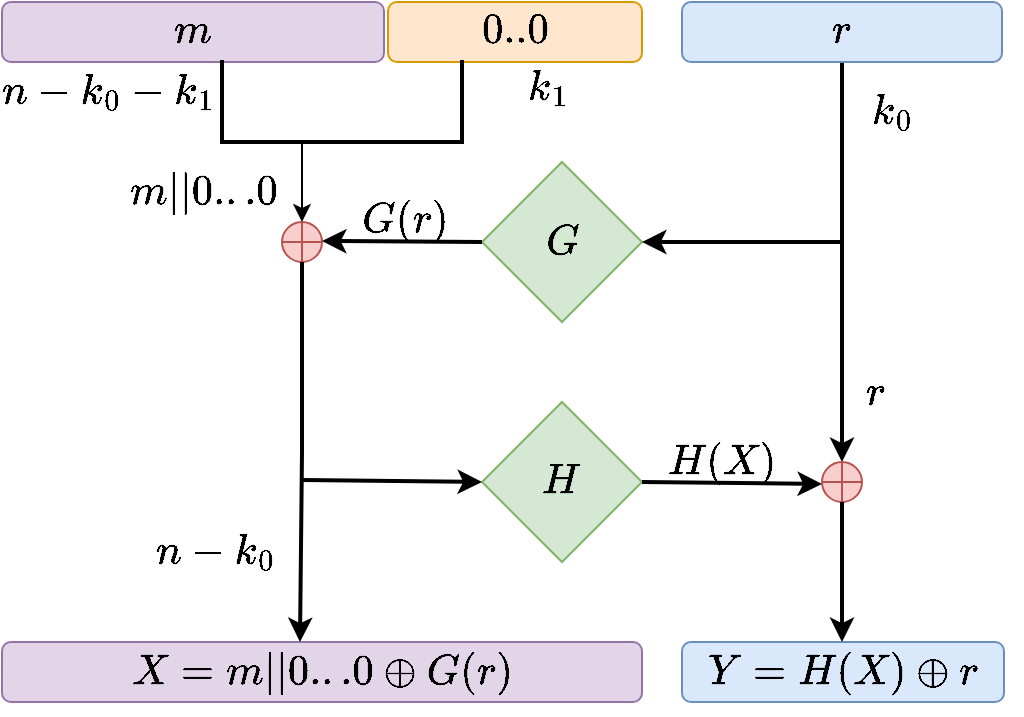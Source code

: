 <mxfile version="28.1.1">
  <diagram name="Page-1" id="3ycK_r2oNpsGJjltLsL_">
    <mxGraphModel dx="1426" dy="874" grid="1" gridSize="10" guides="1" tooltips="1" connect="1" arrows="1" fold="1" page="1" pageScale="1" pageWidth="827" pageHeight="1169" math="1" shadow="0">
      <root>
        <mxCell id="0" />
        <mxCell id="1" parent="0" />
        <mxCell id="BXDDLQ83dzlflyOV_idQ-2" value="&lt;font style=&quot;font-size: 18px;&quot;&gt;$$m$$&lt;/font&gt;" style="rounded=1;whiteSpace=wrap;html=1;fillColor=#e1d5e7;strokeColor=#9673a6;" vertex="1" parent="1">
          <mxGeometry x="120" y="600" width="191" height="30" as="geometry" />
        </mxCell>
        <mxCell id="BXDDLQ83dzlflyOV_idQ-3" value="&lt;font style=&quot;font-size: 18px;&quot;&gt;$$0..0$$&lt;/font&gt;" style="rounded=1;whiteSpace=wrap;html=1;fillColor=#ffe6cc;strokeColor=#d79b00;" vertex="1" parent="1">
          <mxGeometry x="313" y="600" width="127" height="30" as="geometry" />
        </mxCell>
        <mxCell id="BXDDLQ83dzlflyOV_idQ-11" style="edgeStyle=orthogonalEdgeStyle;rounded=0;orthogonalLoop=1;jettySize=auto;html=1;exitX=0.5;exitY=1;exitDx=0;exitDy=0;strokeWidth=2;" edge="1" parent="1" source="BXDDLQ83dzlflyOV_idQ-4" target="BXDDLQ83dzlflyOV_idQ-12">
          <mxGeometry relative="1" as="geometry">
            <mxPoint x="540" y="840" as="targetPoint" />
          </mxGeometry>
        </mxCell>
        <mxCell id="BXDDLQ83dzlflyOV_idQ-4" value="&lt;font style=&quot;font-size: 18px;&quot;&gt;&lt;b&gt;$$r$$&lt;/b&gt;&lt;/font&gt;" style="rounded=1;whiteSpace=wrap;html=1;fillColor=#dae8fc;strokeColor=#6c8ebf;" vertex="1" parent="1">
          <mxGeometry x="460" y="600" width="160" height="30" as="geometry" />
        </mxCell>
        <mxCell id="BXDDLQ83dzlflyOV_idQ-7" value="&lt;b&gt;&lt;font style=&quot;font-size: 18px;&quot;&gt;$$G$$&lt;/font&gt;&lt;/b&gt;" style="rhombus;whiteSpace=wrap;html=1;fillColor=#d5e8d4;strokeColor=#82b366;" vertex="1" parent="1">
          <mxGeometry x="360" y="680" width="80" height="80" as="geometry" />
        </mxCell>
        <mxCell id="BXDDLQ83dzlflyOV_idQ-8" value="&lt;font style=&quot;font-size: 18px;&quot;&gt;$$H$$&lt;/font&gt;" style="rhombus;whiteSpace=wrap;html=1;fillColor=#d5e8d4;strokeColor=#82b366;" vertex="1" parent="1">
          <mxGeometry x="360" y="800" width="80" height="80" as="geometry" />
        </mxCell>
        <mxCell id="BXDDLQ83dzlflyOV_idQ-9" value="&lt;font style=&quot;font-size: 18px;&quot;&gt;&lt;b&gt;$$X=m||0...0 \oplus G(r)$$&lt;/b&gt;&lt;/font&gt;" style="rounded=1;whiteSpace=wrap;html=1;fillColor=#e1d5e7;strokeColor=#9673a6;" vertex="1" parent="1">
          <mxGeometry x="120" y="920" width="320" height="30" as="geometry" />
        </mxCell>
        <mxCell id="BXDDLQ83dzlflyOV_idQ-10" value="&lt;b&gt;&lt;font style=&quot;font-size: 18px;&quot;&gt;$$Y=H(X) \oplus r$$&lt;/font&gt;&lt;/b&gt;" style="rounded=1;whiteSpace=wrap;html=1;fillColor=#dae8fc;strokeColor=#6c8ebf;" vertex="1" parent="1">
          <mxGeometry x="460" y="920" width="161" height="30" as="geometry" />
        </mxCell>
        <mxCell id="BXDDLQ83dzlflyOV_idQ-12" value="" style="shape=orEllipse;perimeter=ellipsePerimeter;whiteSpace=wrap;html=1;backgroundOutline=1;fillColor=#f8cecc;strokeColor=#b85450;" vertex="1" parent="1">
          <mxGeometry x="530" y="830" width="20" height="20" as="geometry" />
        </mxCell>
        <mxCell id="BXDDLQ83dzlflyOV_idQ-14" style="edgeStyle=orthogonalEdgeStyle;rounded=0;orthogonalLoop=1;jettySize=auto;html=1;strokeWidth=2;" edge="1" parent="1" source="BXDDLQ83dzlflyOV_idQ-12">
          <mxGeometry relative="1" as="geometry">
            <mxPoint x="540" y="920" as="targetPoint" />
          </mxGeometry>
        </mxCell>
        <mxCell id="BXDDLQ83dzlflyOV_idQ-15" value="" style="shape=orEllipse;perimeter=ellipsePerimeter;whiteSpace=wrap;html=1;backgroundOutline=1;fillColor=#f8cecc;strokeColor=#b85450;" vertex="1" parent="1">
          <mxGeometry x="260" y="710" width="20" height="20" as="geometry" />
        </mxCell>
        <mxCell id="BXDDLQ83dzlflyOV_idQ-16" value="" style="endArrow=classic;html=1;rounded=0;entryX=0.5;entryY=0;entryDx=0;entryDy=0;" edge="1" parent="1" target="BXDDLQ83dzlflyOV_idQ-15">
          <mxGeometry width="50" height="50" relative="1" as="geometry">
            <mxPoint x="270" y="670" as="sourcePoint" />
            <mxPoint x="270" y="700" as="targetPoint" />
          </mxGeometry>
        </mxCell>
        <mxCell id="BXDDLQ83dzlflyOV_idQ-17" style="edgeStyle=orthogonalEdgeStyle;rounded=0;orthogonalLoop=1;jettySize=auto;html=1;strokeWidth=2;" edge="1" parent="1" source="BXDDLQ83dzlflyOV_idQ-15">
          <mxGeometry relative="1" as="geometry">
            <mxPoint x="269" y="920" as="targetPoint" />
          </mxGeometry>
        </mxCell>
        <mxCell id="BXDDLQ83dzlflyOV_idQ-18" value="&lt;font style=&quot;font-size: 18px;&quot;&gt;&lt;b&gt;$$n-k_0-k_1$$&lt;/b&gt;&lt;/font&gt;" style="text;html=1;align=center;verticalAlign=middle;whiteSpace=wrap;rounded=0;" vertex="1" parent="1">
          <mxGeometry x="143" y="630" width="60" height="30" as="geometry" />
        </mxCell>
        <mxCell id="BXDDLQ83dzlflyOV_idQ-19" value="&lt;font style=&quot;font-size: 18px;&quot;&gt;$$k_1$$&lt;/font&gt;" style="text;html=1;align=center;verticalAlign=middle;resizable=0;points=[];autosize=1;strokeColor=none;fillColor=none;" vertex="1" parent="1">
          <mxGeometry x="348" y="623" width="90" height="40" as="geometry" />
        </mxCell>
        <mxCell id="BXDDLQ83dzlflyOV_idQ-20" value="&lt;font style=&quot;font-size: 18px;&quot;&gt;$$k_0$$&lt;/font&gt;" style="text;html=1;align=center;verticalAlign=middle;resizable=0;points=[];autosize=1;strokeColor=none;fillColor=none;" vertex="1" parent="1">
          <mxGeometry x="520" y="635" width="90" height="40" as="geometry" />
        </mxCell>
        <mxCell id="BXDDLQ83dzlflyOV_idQ-22" value="" style="endArrow=classic;html=1;rounded=0;entryX=1;entryY=0.5;entryDx=0;entryDy=0;strokeWidth=2;" edge="1" parent="1" target="BXDDLQ83dzlflyOV_idQ-7">
          <mxGeometry width="50" height="50" relative="1" as="geometry">
            <mxPoint x="540" y="720" as="sourcePoint" />
            <mxPoint x="770" y="530" as="targetPoint" />
          </mxGeometry>
        </mxCell>
        <mxCell id="BXDDLQ83dzlflyOV_idQ-23" value="" style="endArrow=classic;html=1;rounded=0;entryX=1;entryY=0.5;entryDx=0;entryDy=0;strokeWidth=2;" edge="1" parent="1">
          <mxGeometry width="50" height="50" relative="1" as="geometry">
            <mxPoint x="360" y="720" as="sourcePoint" />
            <mxPoint x="280" y="719.5" as="targetPoint" />
          </mxGeometry>
        </mxCell>
        <mxCell id="BXDDLQ83dzlflyOV_idQ-24" value="" style="endArrow=classic;html=1;rounded=0;strokeWidth=2;" edge="1" parent="1">
          <mxGeometry width="50" height="50" relative="1" as="geometry">
            <mxPoint x="270" y="839" as="sourcePoint" />
            <mxPoint x="360" y="840" as="targetPoint" />
          </mxGeometry>
        </mxCell>
        <mxCell id="BXDDLQ83dzlflyOV_idQ-25" value="" style="endArrow=classic;html=1;rounded=0;strokeWidth=2;" edge="1" parent="1">
          <mxGeometry width="50" height="50" relative="1" as="geometry">
            <mxPoint x="440" y="840" as="sourcePoint" />
            <mxPoint x="530" y="841" as="targetPoint" />
          </mxGeometry>
        </mxCell>
        <mxCell id="BXDDLQ83dzlflyOV_idQ-28" value="&lt;span style=&quot;color: rgb(0, 0, 0); font-family: Helvetica; font-size: 18px; font-style: normal; font-variant-ligatures: normal; font-variant-caps: normal; font-weight: 400; letter-spacing: normal; orphans: 2; text-align: center; text-indent: 0px; text-transform: none; widows: 2; word-spacing: 0px; -webkit-text-stroke-width: 0px; white-space: normal; background-color: rgb(236, 236, 236); text-decoration-thickness: initial; text-decoration-style: initial; text-decoration-color: initial; float: none; display: inline !important;&quot;&gt;$$n-k_0$$&lt;/span&gt;" style="text;whiteSpace=wrap;html=1;" vertex="1" parent="1">
          <mxGeometry x="195" y="840" width="150" height="50" as="geometry" />
        </mxCell>
        <mxCell id="BXDDLQ83dzlflyOV_idQ-29" value="" style="shape=partialRectangle;whiteSpace=wrap;html=1;bottom=1;right=1;left=1;top=0;fillColor=none;routingCenterX=-0.5;strokeWidth=2;" vertex="1" parent="1">
          <mxGeometry x="230" y="630" width="120" height="40" as="geometry" />
        </mxCell>
        <mxCell id="BXDDLQ83dzlflyOV_idQ-30" value="&lt;b style=&quot;font-size: 18px; text-wrap-mode: wrap;&quot;&gt;$$H(X)$$&lt;/b&gt;" style="text;html=1;align=center;verticalAlign=middle;resizable=0;points=[];autosize=1;strokeColor=none;fillColor=none;" vertex="1" parent="1">
          <mxGeometry x="430" y="810" width="100" height="40" as="geometry" />
        </mxCell>
        <mxCell id="BXDDLQ83dzlflyOV_idQ-32" value="&lt;b style=&quot;forced-color-adjust: none; color: rgb(0, 0, 0); font-family: Helvetica; font-size: 18px; font-style: normal; font-variant-ligatures: normal; font-variant-caps: normal; letter-spacing: normal; orphans: 2; text-align: center; text-indent: 0px; text-transform: none; widows: 2; word-spacing: 0px; -webkit-text-stroke-width: 0px; white-space: normal; background-color: rgb(236, 236, 236); text-decoration-thickness: initial; text-decoration-style: initial; text-decoration-color: initial;&quot;&gt;$$r$$&lt;/b&gt;" style="text;whiteSpace=wrap;html=1;" vertex="1" parent="1">
          <mxGeometry x="550" y="760" width="80" height="50" as="geometry" />
        </mxCell>
        <mxCell id="BXDDLQ83dzlflyOV_idQ-33" value="&lt;b style=&quot;font-size: 18px; text-wrap-mode: wrap;&quot;&gt;$$G(r)$$&lt;/b&gt;" style="text;html=1;align=center;verticalAlign=middle;resizable=0;points=[];autosize=1;strokeColor=none;fillColor=none;" vertex="1" parent="1">
          <mxGeometry x="271" y="689" width="100" height="40" as="geometry" />
        </mxCell>
        <mxCell id="BXDDLQ83dzlflyOV_idQ-34" value="&lt;span style=&quot;font-size: 18px; text-wrap-mode: wrap;&quot;&gt;$$m||0...0$$&lt;/span&gt;" style="text;html=1;align=center;verticalAlign=middle;resizable=0;points=[];autosize=1;strokeColor=none;fillColor=none;" vertex="1" parent="1">
          <mxGeometry x="160" y="675" width="120" height="40" as="geometry" />
        </mxCell>
      </root>
    </mxGraphModel>
  </diagram>
</mxfile>
